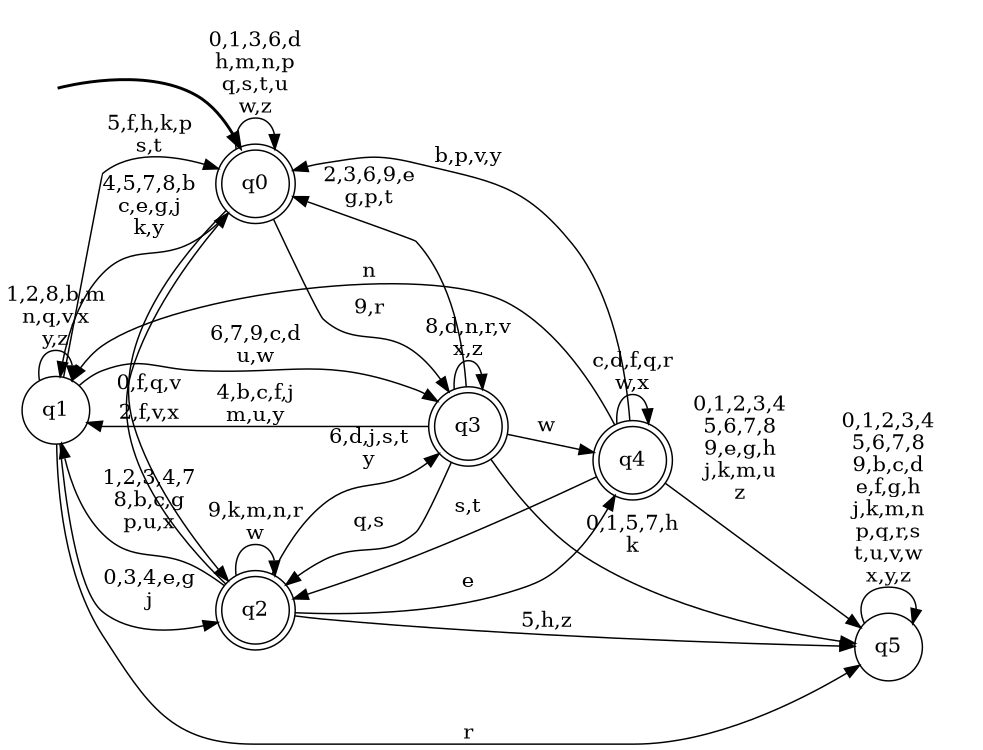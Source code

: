 digraph BlueStar {
__start0 [style = invis, shape = none, label = "", width = 0, height = 0];

rankdir=LR;
size="8,5";

s0 [style="rounded,filled", color="black", fillcolor="white" shape="doublecircle", label="q0"];
s1 [style="filled", color="black", fillcolor="white" shape="circle", label="q1"];
s2 [style="rounded,filled", color="black", fillcolor="white" shape="doublecircle", label="q2"];
s3 [style="rounded,filled", color="black", fillcolor="white" shape="doublecircle", label="q3"];
s4 [style="rounded,filled", color="black", fillcolor="white" shape="doublecircle", label="q4"];
s5 [style="filled", color="black", fillcolor="white" shape="circle", label="q5"];
subgraph cluster_main { 
	graph [pad=".75", ranksep="0.15", nodesep="0.15"];
	 style=invis; 
	__start0 -> s0 [penwidth=2];
}
s0 -> s0 [label="0,1,3,6,d\nh,m,n,p\nq,s,t,u\nw,z"];
s0 -> s1 [label="4,5,7,8,b\nc,e,g,j\nk,y"];
s0 -> s2 [label="2,f,v,x"];
s0 -> s3 [label="9,r"];
s1 -> s0 [label="5,f,h,k,p\ns,t"];
s1 -> s1 [label="1,2,8,b,m\nn,q,v,x\ny,z"];
s1 -> s2 [label="0,3,4,e,g\nj"];
s1 -> s3 [label="6,7,9,c,d\nu,w"];
s1 -> s5 [label="r"];
s2 -> s0 [label="0,f,q,v"];
s2 -> s1 [label="1,2,3,4,7\n8,b,c,g\np,u,x"];
s2 -> s2 [label="9,k,m,n,r\nw"];
s2 -> s3 [label="6,d,j,s,t\ny"];
s2 -> s4 [label="e"];
s2 -> s5 [label="5,h,z"];
s3 -> s0 [label="2,3,6,9,e\ng,p,t"];
s3 -> s1 [label="4,b,c,f,j\nm,u,y"];
s3 -> s2 [label="q,s"];
s3 -> s3 [label="8,d,n,r,v\nx,z"];
s3 -> s4 [label="w"];
s3 -> s5 [label="0,1,5,7,h\nk"];
s4 -> s0 [label="b,p,v,y"];
s4 -> s1 [label="n"];
s4 -> s2 [label="s,t"];
s4 -> s4 [label="c,d,f,q,r\nw,x"];
s4 -> s5 [label="0,1,2,3,4\n5,6,7,8\n9,e,g,h\nj,k,m,u\nz"];
s5 -> s5 [label="0,1,2,3,4\n5,6,7,8\n9,b,c,d\ne,f,g,h\nj,k,m,n\np,q,r,s\nt,u,v,w\nx,y,z"];

}